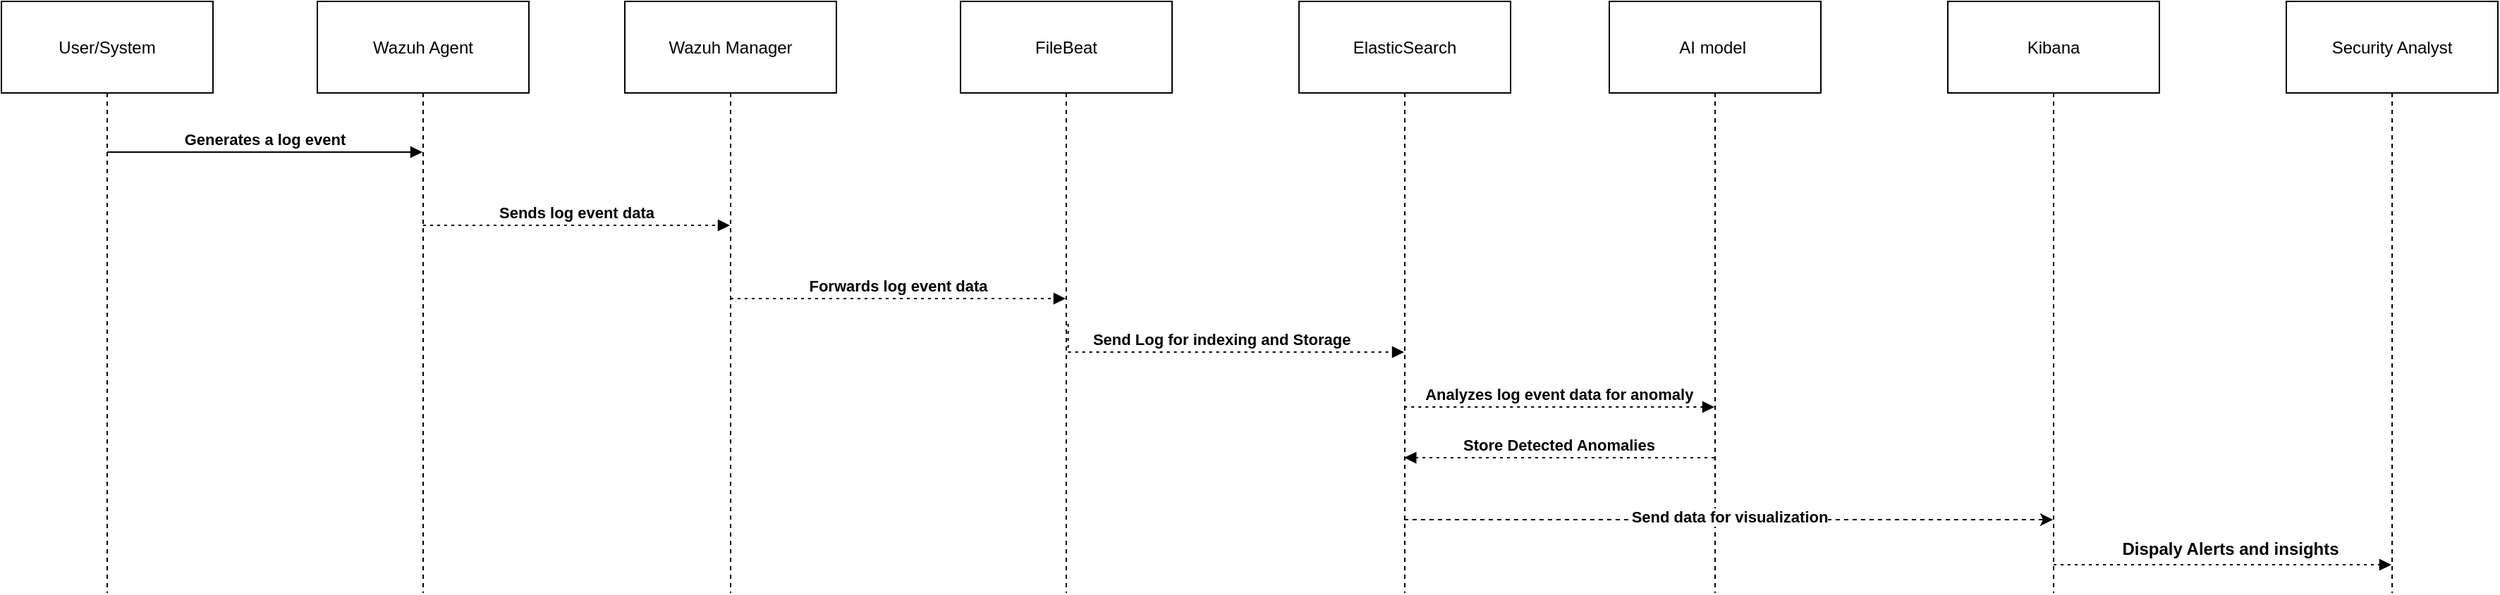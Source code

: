 <mxfile version="26.0.16">
  <diagram name="Page-1" id="bDvF-o2G4oKF2KifuT07">
    <mxGraphModel dx="1942" dy="1151" grid="1" gridSize="10" guides="1" tooltips="1" connect="1" arrows="1" fold="1" page="1" pageScale="1" pageWidth="850" pageHeight="1100" math="0" shadow="0">
      <root>
        <mxCell id="0" />
        <mxCell id="1" parent="0" />
        <mxCell id="2" value="User/System" style="shape=umlLifeline;perimeter=lifelinePerimeter;whiteSpace=wrap;container=1;dropTarget=0;collapsible=0;recursiveResize=0;outlineConnect=0;portConstraint=eastwest;newEdgeStyle={&quot;edgeStyle&quot;:&quot;elbowEdgeStyle&quot;,&quot;elbow&quot;:&quot;vertical&quot;,&quot;curved&quot;:0,&quot;rounded&quot;:0};size=65;" parent="1" vertex="1">
          <mxGeometry width="150" height="420" as="geometry" />
        </mxCell>
        <mxCell id="3" value="Wazuh Agent" style="shape=umlLifeline;perimeter=lifelinePerimeter;whiteSpace=wrap;container=1;dropTarget=0;collapsible=0;recursiveResize=0;outlineConnect=0;portConstraint=eastwest;newEdgeStyle={&quot;edgeStyle&quot;:&quot;elbowEdgeStyle&quot;,&quot;elbow&quot;:&quot;vertical&quot;,&quot;curved&quot;:0,&quot;rounded&quot;:0};size=65;" parent="1" vertex="1">
          <mxGeometry x="224" width="150" height="420" as="geometry" />
        </mxCell>
        <mxCell id="4" value="Wazuh Manager" style="shape=umlLifeline;perimeter=lifelinePerimeter;whiteSpace=wrap;container=1;dropTarget=0;collapsible=0;recursiveResize=0;outlineConnect=0;portConstraint=eastwest;newEdgeStyle={&quot;edgeStyle&quot;:&quot;elbowEdgeStyle&quot;,&quot;elbow&quot;:&quot;vertical&quot;,&quot;curved&quot;:0,&quot;rounded&quot;:0};size=65;" parent="1" vertex="1">
          <mxGeometry x="442" width="150" height="420" as="geometry" />
        </mxCell>
        <mxCell id="5" value="FileBeat" style="shape=umlLifeline;perimeter=lifelinePerimeter;whiteSpace=wrap;container=1;dropTarget=0;collapsible=0;recursiveResize=0;outlineConnect=0;portConstraint=eastwest;newEdgeStyle={&quot;edgeStyle&quot;:&quot;elbowEdgeStyle&quot;,&quot;elbow&quot;:&quot;vertical&quot;,&quot;curved&quot;:0,&quot;rounded&quot;:0};size=65;" parent="1" vertex="1">
          <mxGeometry x="680" width="150" height="420" as="geometry" />
        </mxCell>
        <mxCell id="6" value="AI model " style="shape=umlLifeline;perimeter=lifelinePerimeter;whiteSpace=wrap;container=1;dropTarget=0;collapsible=0;recursiveResize=0;outlineConnect=0;portConstraint=eastwest;newEdgeStyle={&quot;edgeStyle&quot;:&quot;elbowEdgeStyle&quot;,&quot;elbow&quot;:&quot;vertical&quot;,&quot;curved&quot;:0,&quot;rounded&quot;:0};size=65;" parent="1" vertex="1">
          <mxGeometry x="1140" width="150" height="420" as="geometry" />
        </mxCell>
        <mxCell id="7" value="Security Analyst" style="shape=umlLifeline;perimeter=lifelinePerimeter;whiteSpace=wrap;container=1;dropTarget=0;collapsible=0;recursiveResize=0;outlineConnect=0;portConstraint=eastwest;newEdgeStyle={&quot;edgeStyle&quot;:&quot;elbowEdgeStyle&quot;,&quot;elbow&quot;:&quot;vertical&quot;,&quot;curved&quot;:0,&quot;rounded&quot;:0};size=65;" parent="1" vertex="1">
          <mxGeometry x="1620" width="150" height="420" as="geometry" />
        </mxCell>
        <mxCell id="8" value="Generates a log event" style="verticalAlign=bottom;edgeStyle=elbowEdgeStyle;elbow=vertical;curved=0;rounded=0;endArrow=block;fontStyle=1" parent="1" source="2" target="3" edge="1">
          <mxGeometry relative="1" as="geometry">
            <Array as="points">
              <mxPoint x="196" y="107" />
            </Array>
          </mxGeometry>
        </mxCell>
        <mxCell id="9" value="Sends log event data" style="verticalAlign=bottom;edgeStyle=elbowEdgeStyle;elbow=horizontal;curved=0;rounded=0;dashed=1;dashPattern=2 3;endArrow=block;fontStyle=1" parent="1" source="3" target="4" edge="1">
          <mxGeometry relative="1" as="geometry">
            <Array as="points">
              <mxPoint x="417" y="159" />
            </Array>
          </mxGeometry>
        </mxCell>
        <mxCell id="10" value="Forwards log event data" style="verticalAlign=bottom;edgeStyle=elbowEdgeStyle;elbow=vertical;curved=0;rounded=0;dashed=1;dashPattern=2 3;endArrow=block;fontStyle=1" parent="1" source="4" target="5" edge="1">
          <mxGeometry relative="1" as="geometry">
            <Array as="points">
              <mxPoint x="646" y="211" />
            </Array>
          </mxGeometry>
        </mxCell>
        <mxCell id="11" value="Analyzes log event data for anomaly" style="verticalAlign=bottom;edgeStyle=elbowEdgeStyle;elbow=vertical;curved=0;rounded=0;dashed=1;dashPattern=2 3;endArrow=block;fontStyle=1" parent="1" edge="1">
          <mxGeometry relative="1" as="geometry">
            <Array as="points">
              <mxPoint x="1110" y="288" />
            </Array>
            <mxPoint x="994.63" y="288" as="sourcePoint" />
            <mxPoint x="1214.5" y="288" as="targetPoint" />
          </mxGeometry>
        </mxCell>
        <mxCell id="12" value=" " style="verticalAlign=bottom;edgeStyle=elbowEdgeStyle;elbow=vertical;curved=0;rounded=0;dashed=1;dashPattern=2 3;endArrow=block;" parent="1" source="QybZzYCm5L95nixNce4I-14" target="7" edge="1">
          <mxGeometry x="0.085" relative="1" as="geometry">
            <Array as="points">
              <mxPoint x="1580" y="400" />
              <mxPoint x="1385" y="220" />
            </Array>
            <mxPoint x="-1" as="offset" />
          </mxGeometry>
        </mxCell>
        <mxCell id="QybZzYCm5L95nixNce4I-12" value="ElasticSearch" style="shape=umlLifeline;perimeter=lifelinePerimeter;whiteSpace=wrap;container=1;dropTarget=0;collapsible=0;recursiveResize=0;outlineConnect=0;portConstraint=eastwest;newEdgeStyle={&quot;edgeStyle&quot;:&quot;elbowEdgeStyle&quot;,&quot;elbow&quot;:&quot;vertical&quot;,&quot;curved&quot;:0,&quot;rounded&quot;:0};size=65;" vertex="1" parent="1">
          <mxGeometry x="920" width="150" height="420" as="geometry" />
        </mxCell>
        <mxCell id="QybZzYCm5L95nixNce4I-13" value="Send Log for indexing and Storage" style="verticalAlign=bottom;edgeStyle=elbowEdgeStyle;elbow=vertical;curved=0;rounded=0;dashed=1;dashPattern=2 3;endArrow=block;fontStyle=1" edge="1" parent="1" target="QybZzYCm5L95nixNce4I-12">
          <mxGeometry relative="1" as="geometry">
            <Array as="points">
              <mxPoint x="812" y="249" />
            </Array>
            <mxPoint x="756.324" y="229" as="sourcePoint" />
            <mxPoint x="964.5" y="229" as="targetPoint" />
          </mxGeometry>
        </mxCell>
        <mxCell id="QybZzYCm5L95nixNce4I-14" value="Kibana" style="shape=umlLifeline;perimeter=lifelinePerimeter;whiteSpace=wrap;container=1;dropTarget=0;collapsible=0;recursiveResize=0;outlineConnect=0;portConstraint=eastwest;newEdgeStyle={&quot;edgeStyle&quot;:&quot;elbowEdgeStyle&quot;,&quot;elbow&quot;:&quot;vertical&quot;,&quot;curved&quot;:0,&quot;rounded&quot;:0};size=65;" vertex="1" parent="1">
          <mxGeometry x="1380" width="150" height="420" as="geometry" />
        </mxCell>
        <mxCell id="QybZzYCm5L95nixNce4I-16" value="Store Detected Anomalies" style="verticalAlign=bottom;edgeStyle=elbowEdgeStyle;elbow=vertical;curved=0;rounded=0;dashed=1;dashPattern=2 3;endArrow=block;fontStyle=1" edge="1" parent="1">
          <mxGeometry relative="1" as="geometry">
            <Array as="points">
              <mxPoint x="1120" y="324" />
            </Array>
            <mxPoint x="1214.5" y="324" as="sourcePoint" />
            <mxPoint x="994.63" y="324" as="targetPoint" />
          </mxGeometry>
        </mxCell>
        <mxCell id="QybZzYCm5L95nixNce4I-18" value="" style="endArrow=classic;html=1;rounded=0;dashed=1;" edge="1" parent="1">
          <mxGeometry relative="1" as="geometry">
            <mxPoint x="994.447" y="368" as="sourcePoint" />
            <mxPoint x="1454.5" y="368" as="targetPoint" />
            <Array as="points">
              <mxPoint x="1230" y="368" />
            </Array>
          </mxGeometry>
        </mxCell>
        <mxCell id="QybZzYCm5L95nixNce4I-19" value="&lt;b&gt;Send data for&amp;nbsp;visualization&lt;/b&gt;" style="edgeLabel;resizable=0;html=1;;align=center;verticalAlign=middle;" connectable="0" vertex="1" parent="QybZzYCm5L95nixNce4I-18">
          <mxGeometry relative="1" as="geometry">
            <mxPoint y="-2" as="offset" />
          </mxGeometry>
        </mxCell>
        <mxCell id="QybZzYCm5L95nixNce4I-22" value="&lt;b&gt;Dispaly Alerts and insights&lt;/b&gt;" style="text;html=1;align=center;verticalAlign=middle;resizable=0;points=[];autosize=1;strokeColor=none;fillColor=none;" vertex="1" parent="1">
          <mxGeometry x="1490" y="374" width="180" height="30" as="geometry" />
        </mxCell>
      </root>
    </mxGraphModel>
  </diagram>
</mxfile>
